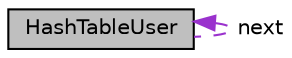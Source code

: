digraph "HashTableUser"
{
 // LATEX_PDF_SIZE
  edge [fontname="Helvetica",fontsize="10",labelfontname="Helvetica",labelfontsize="10"];
  node [fontname="Helvetica",fontsize="10",shape=record];
  Node1 [label="HashTableUser",height=0.2,width=0.4,color="black", fillcolor="grey75", style="filled", fontcolor="black",tooltip="Definição dos elementos da Hashtable dos users."];
  Node1 -> Node1 [dir="back",color="darkorchid3",fontsize="10",style="dashed",label=" next" ,fontname="Helvetica"];
}
